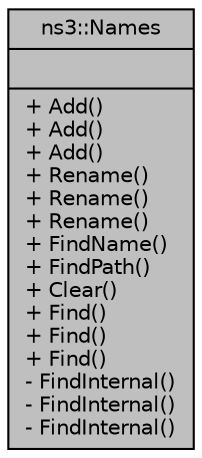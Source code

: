 digraph "ns3::Names"
{
  edge [fontname="Helvetica",fontsize="10",labelfontname="Helvetica",labelfontsize="10"];
  node [fontname="Helvetica",fontsize="10",shape=record];
  Node1 [label="{ns3::Names\n||+ Add()\l+ Add()\l+ Add()\l+ Rename()\l+ Rename()\l+ Rename()\l+ FindName()\l+ FindPath()\l+ Clear()\l+ Find()\l+ Find()\l+ Find()\l- FindInternal()\l- FindInternal()\l- FindInternal()\l}",height=0.2,width=0.4,color="black", fillcolor="grey75", style="filled", fontcolor="black"];
}

